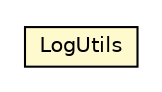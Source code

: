 #!/usr/local/bin/dot
#
# Class diagram 
# Generated by UMLGraph version R5_6-24-gf6e263 (http://www.umlgraph.org/)
#

digraph G {
	edge [fontname="Helvetica",fontsize=10,labelfontname="Helvetica",labelfontsize=10];
	node [fontname="Helvetica",fontsize=10,shape=plaintext];
	nodesep=0.25;
	ranksep=0.5;
	// org.universAAL.middleware.container.utils.LogUtils
	c233581 [label=<<table title="org.universAAL.middleware.container.utils.LogUtils" border="0" cellborder="1" cellspacing="0" cellpadding="2" port="p" bgcolor="lemonChiffon" href="./LogUtils.html">
		<tr><td><table border="0" cellspacing="0" cellpadding="1">
<tr><td align="center" balign="center"> LogUtils </td></tr>
		</table></td></tr>
		</table>>, URL="./LogUtils.html", fontname="Helvetica", fontcolor="black", fontsize=10.0];
}

